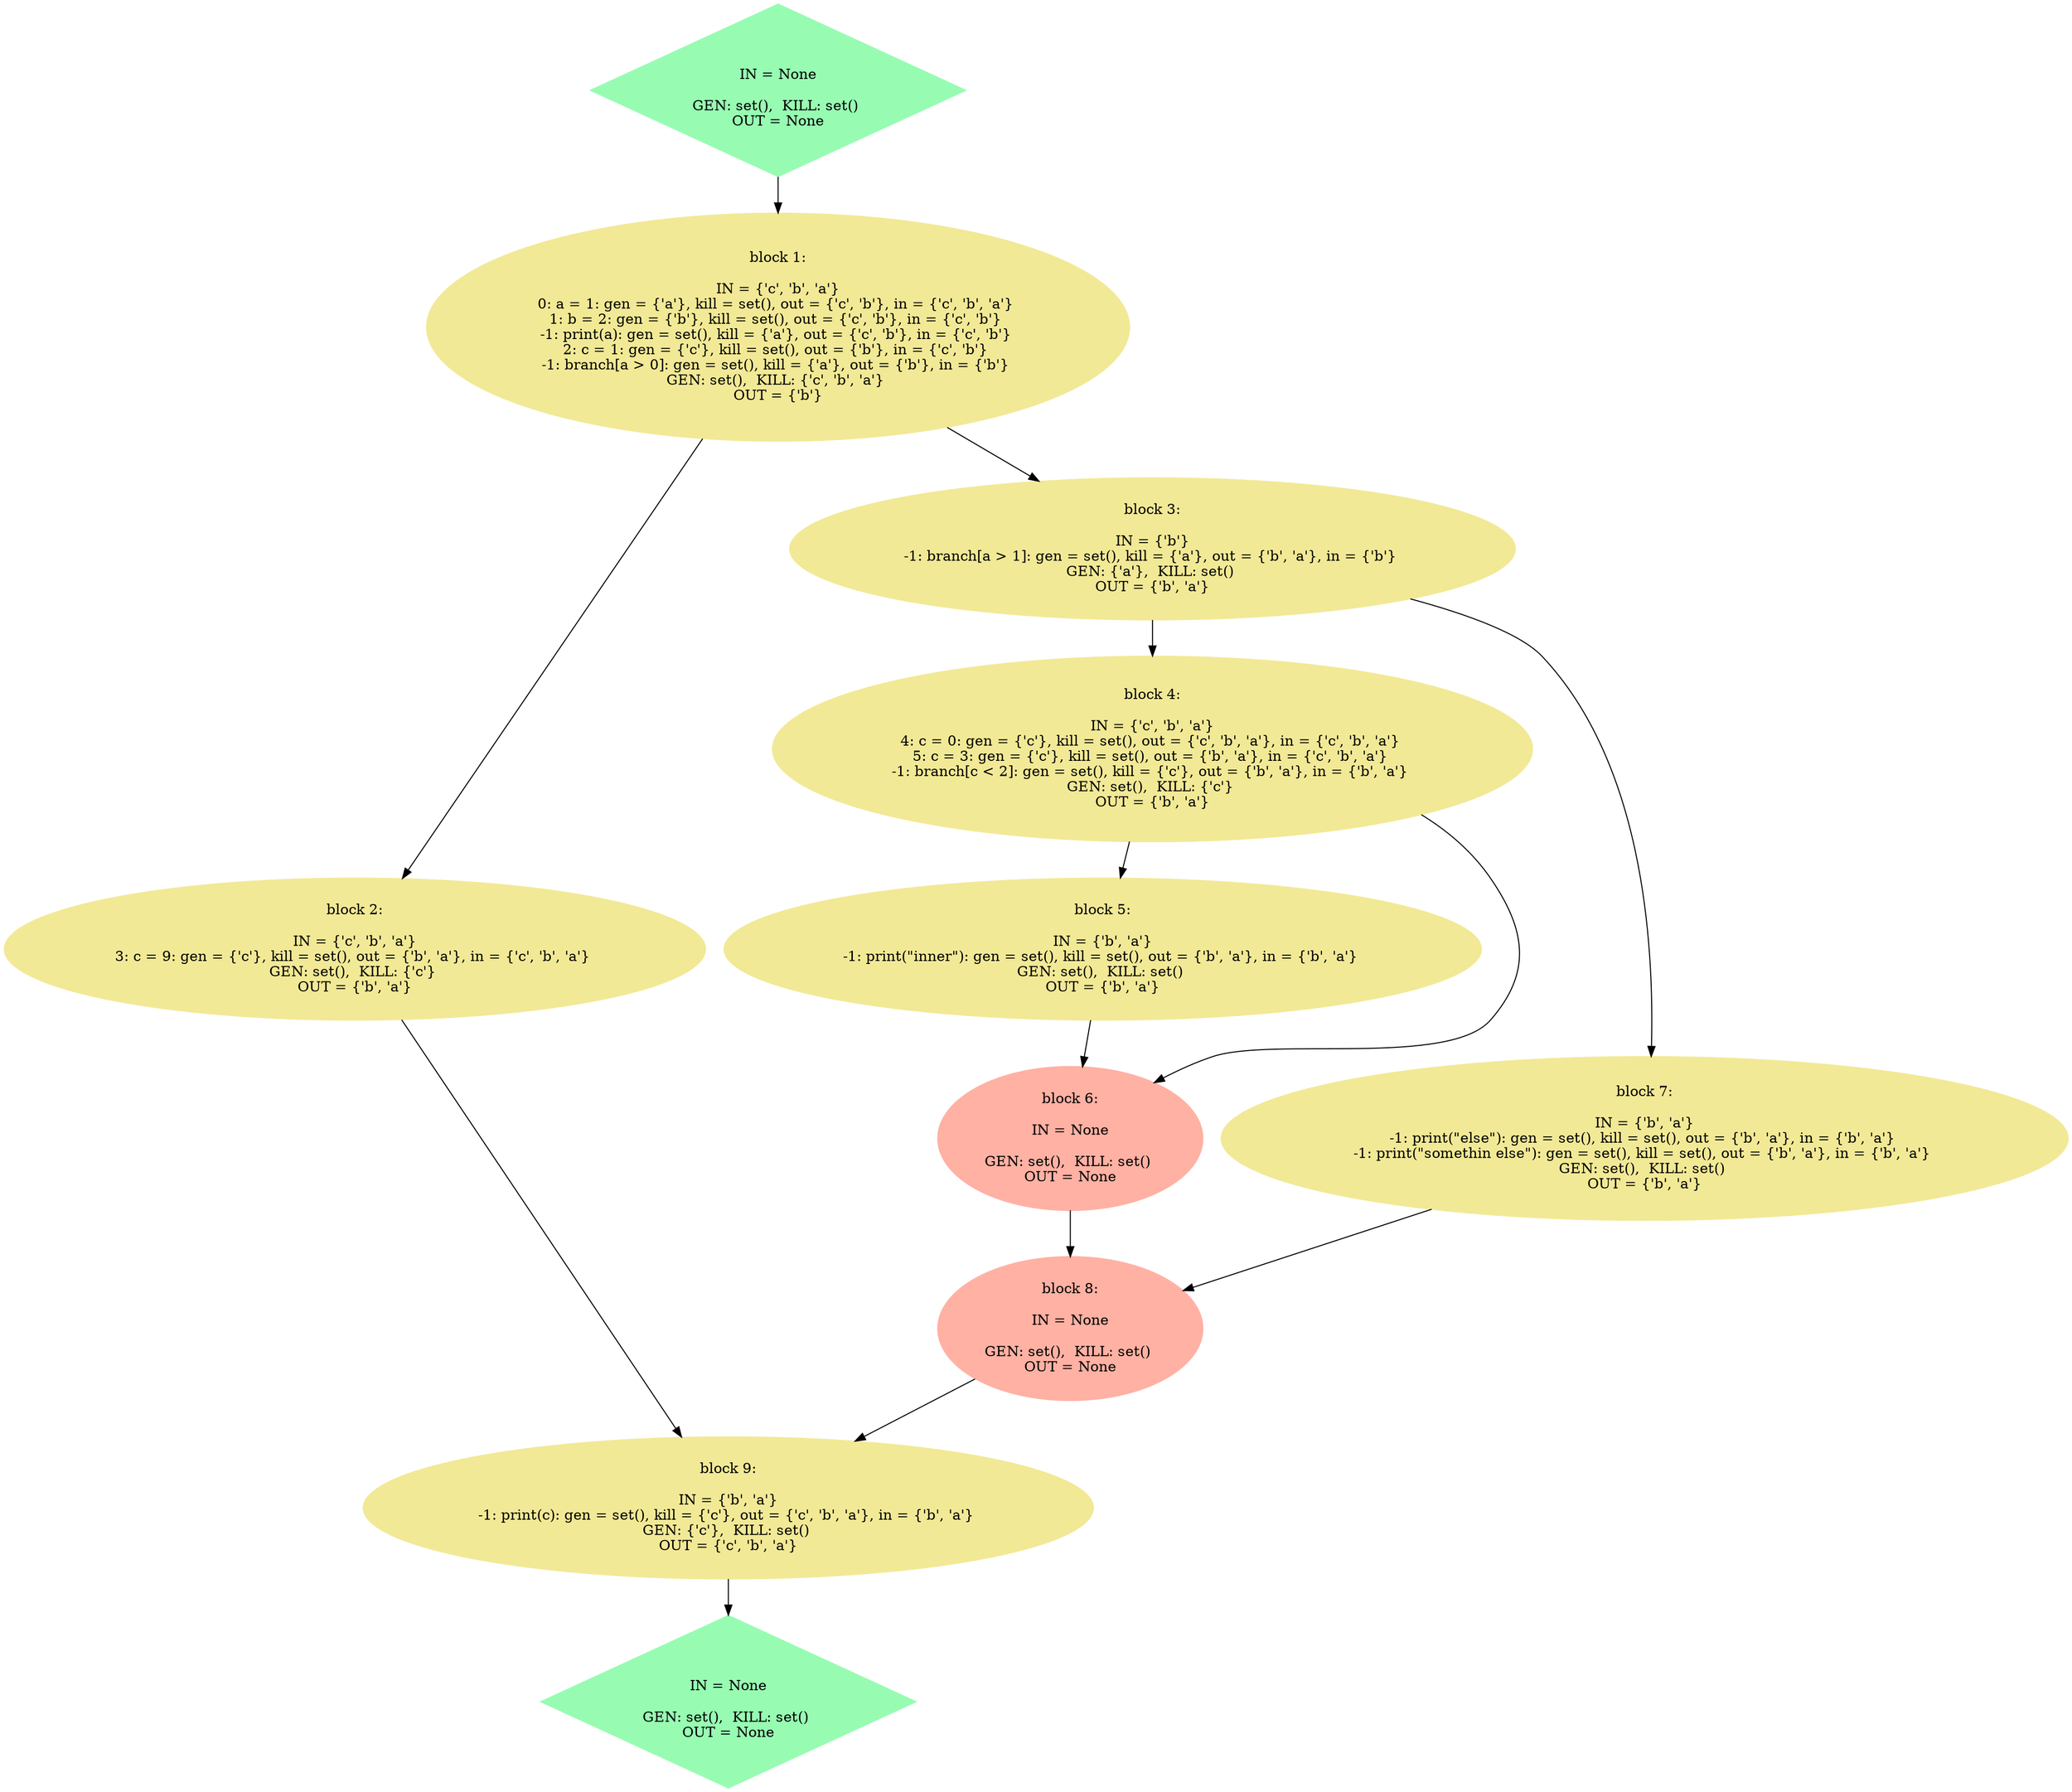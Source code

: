 // CFG
digraph {
	node [color="#97fcb2" shape=diamond style=filled]
	0 [label="
IN = None

GEN: set(),  KILL: set() 
OUT = None"]
	node [color="#f2e996" shape=ellipse style=filled]
	1 [label="block 1:

IN = {'c', 'b', 'a'}
0: a = 1: gen = {'a'}, kill = set(), out = {'c', 'b'}, in = {'c', 'b', 'a'} 
1: b = 2: gen = {'b'}, kill = set(), out = {'c', 'b'}, in = {'c', 'b'} 
-1: print(a): gen = set(), kill = {'a'}, out = {'c', 'b'}, in = {'c', 'b'} 
2: c = 1: gen = {'c'}, kill = set(), out = {'b'}, in = {'c', 'b'} 
-1: branch[a > 0]: gen = set(), kill = {'a'}, out = {'b'}, in = {'b'} 
GEN: set(),  KILL: {'c', 'b', 'a'} 
OUT = {'b'}"]
	node [color="#f2e996" shape=ellipse style=filled]
	2 [label="block 2:

IN = {'c', 'b', 'a'}
3: c = 9: gen = {'c'}, kill = set(), out = {'b', 'a'}, in = {'c', 'b', 'a'} 
GEN: set(),  KILL: {'c'} 
OUT = {'b', 'a'}"]
	node [color="#f2e996" shape=ellipse style=filled]
	3 [label="block 3:

IN = {'b'}
-1: branch[a > 1]: gen = set(), kill = {'a'}, out = {'b', 'a'}, in = {'b'} 
GEN: {'a'},  KILL: set() 
OUT = {'b', 'a'}"]
	node [color="#f2e996" shape=ellipse style=filled]
	4 [label="block 4:

IN = {'c', 'b', 'a'}
4: c = 0: gen = {'c'}, kill = set(), out = {'c', 'b', 'a'}, in = {'c', 'b', 'a'} 
5: c = 3: gen = {'c'}, kill = set(), out = {'b', 'a'}, in = {'c', 'b', 'a'} 
-1: branch[c < 2]: gen = set(), kill = {'c'}, out = {'b', 'a'}, in = {'b', 'a'} 
GEN: set(),  KILL: {'c'} 
OUT = {'b', 'a'}"]
	node [color="#f2e996" shape=ellipse style=filled]
	5 [label="block 5:

IN = {'b', 'a'}
-1: print(\"inner\"): gen = set(), kill = set(), out = {'b', 'a'}, in = {'b', 'a'} 
GEN: set(),  KILL: set() 
OUT = {'b', 'a'}"]
	node [color="#f2e996" shape=ellipse style=filled]
	node [color="#ffb1a3" shape=ellipse style=filled]
	6 [label="block 6:

IN = None

GEN: set(),  KILL: set() 
OUT = None"]
	node [color="#f2e996" shape=ellipse style=filled]
	7 [label="block 7:

IN = {'b', 'a'}
-1: print(\"else\"): gen = set(), kill = set(), out = {'b', 'a'}, in = {'b', 'a'} 
-1: print(\"somethin else\"): gen = set(), kill = set(), out = {'b', 'a'}, in = {'b', 'a'} 
GEN: set(),  KILL: set() 
OUT = {'b', 'a'}"]
	node [color="#f2e996" shape=ellipse style=filled]
	node [color="#ffb1a3" shape=ellipse style=filled]
	8 [label="block 8:

IN = None

GEN: set(),  KILL: set() 
OUT = None"]
	node [color="#f2e996" shape=ellipse style=filled]
	9 [label="block 9:

IN = {'b', 'a'}
-1: print(c): gen = set(), kill = {'c'}, out = {'c', 'b', 'a'}, in = {'b', 'a'} 
GEN: {'c'},  KILL: set() 
OUT = {'c', 'b', 'a'}"]
	node [color="#f2e996" shape=ellipse style=filled]
	node [color="#97fcb2" shape=diamond style=filled]
	10 [label="
IN = None

GEN: set(),  KILL: set() 
OUT = None"]
	node [color="#f2e996" shape=ellipse style=filled]
	0 -> 1
	1 -> 2
	1 -> 3
	2 -> 9
	3 -> 4
	3 -> 7
	4 -> 5
	4 -> 6
	5 -> 6
	6 -> 8
	7 -> 8
	8 -> 9
	9 -> 10
}
